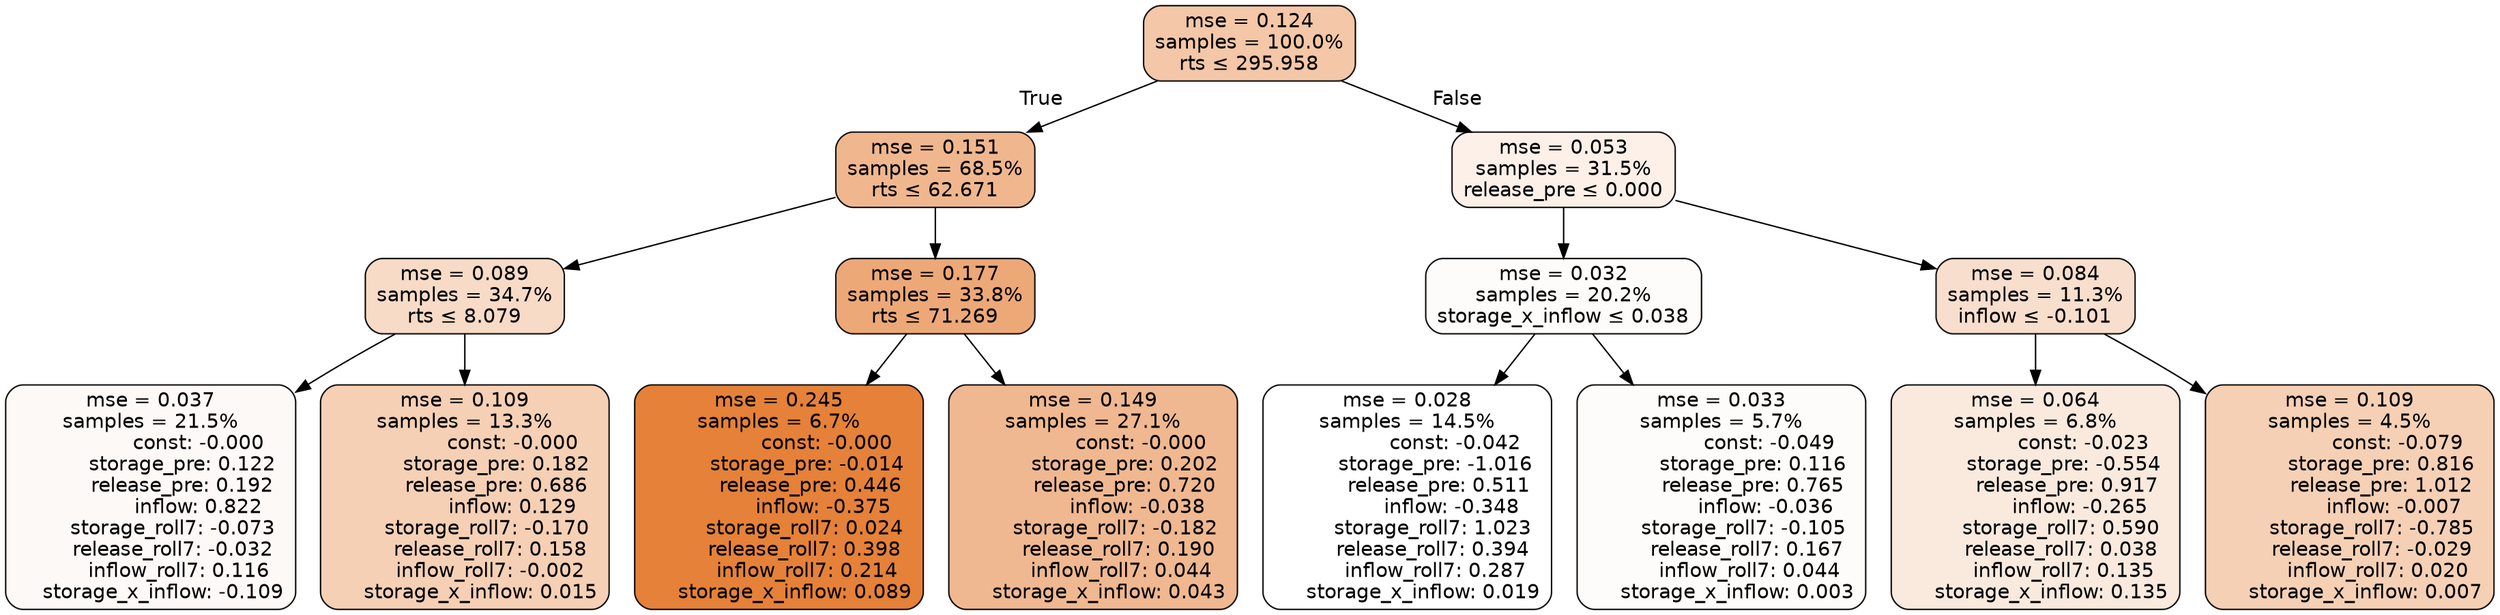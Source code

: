 digraph tree {
bgcolor="transparent"
node [shape=rectangle, style="filled, rounded", color="black", fontname=helvetica] ;
edge [fontname=helvetica] ;
	"0" [label="mse = 0.124
samples = 100.0%
rts &le; 295.958", fillcolor="#f3c7a7"]
	"1" [label="mse = 0.151
samples = 68.5%
rts &le; 62.671", fillcolor="#f0b78f"]
	"2" [label="mse = 0.089
samples = 34.7%
rts &le; 8.079", fillcolor="#f7dbc7"]
	"3" [label="mse = 0.037
samples = 21.5%
               const: -0.000
          storage_pre: 0.122
          release_pre: 0.192
               inflow: 0.822
       storage_roll7: -0.073
       release_roll7: -0.032
         inflow_roll7: 0.116
    storage_x_inflow: -0.109", fillcolor="#fdf9f7"]
	"4" [label="mse = 0.109
samples = 13.3%
               const: -0.000
          storage_pre: 0.182
          release_pre: 0.686
               inflow: 0.129
       storage_roll7: -0.170
        release_roll7: 0.158
        inflow_roll7: -0.002
     storage_x_inflow: 0.015", fillcolor="#f5d0b5"]
	"5" [label="mse = 0.177
samples = 33.8%
rts &le; 71.269", fillcolor="#eda877"]
	"6" [label="mse = 0.245
samples = 6.7%
               const: -0.000
         storage_pre: -0.014
          release_pre: 0.446
              inflow: -0.375
        storage_roll7: 0.024
        release_roll7: 0.398
         inflow_roll7: 0.214
     storage_x_inflow: 0.089", fillcolor="#e58139"]
	"7" [label="mse = 0.149
samples = 27.1%
               const: -0.000
          storage_pre: 0.202
          release_pre: 0.720
              inflow: -0.038
       storage_roll7: -0.182
        release_roll7: 0.190
         inflow_roll7: 0.044
     storage_x_inflow: 0.043", fillcolor="#f0b890"]
	"8" [label="mse = 0.053
samples = 31.5%
release_pre &le; 0.000", fillcolor="#fcf0e8"]
	"9" [label="mse = 0.032
samples = 20.2%
storage_x_inflow &le; 0.038", fillcolor="#fefcfb"]
	"10" [label="mse = 0.028
samples = 14.5%
               const: -0.042
         storage_pre: -1.016
          release_pre: 0.511
              inflow: -0.348
        storage_roll7: 1.023
        release_roll7: 0.394
         inflow_roll7: 0.287
     storage_x_inflow: 0.019", fillcolor="#ffffff"]
	"11" [label="mse = 0.033
samples = 5.7%
               const: -0.049
          storage_pre: 0.116
          release_pre: 0.765
              inflow: -0.036
       storage_roll7: -0.105
        release_roll7: 0.167
         inflow_roll7: 0.044
     storage_x_inflow: 0.003", fillcolor="#fefcfa"]
	"12" [label="mse = 0.084
samples = 11.3%
inflow &le; -0.101", fillcolor="#f8decc"]
	"13" [label="mse = 0.064
samples = 6.8%
               const: -0.023
         storage_pre: -0.554
          release_pre: 0.917
              inflow: -0.265
        storage_roll7: 0.590
        release_roll7: 0.038
         inflow_roll7: 0.135
     storage_x_inflow: 0.135", fillcolor="#faeade"]
	"14" [label="mse = 0.109
samples = 4.5%
               const: -0.079
          storage_pre: 0.816
          release_pre: 1.012
              inflow: -0.007
       storage_roll7: -0.785
       release_roll7: -0.029
         inflow_roll7: 0.020
     storage_x_inflow: 0.007", fillcolor="#f5d0b5"]

	"0" -> "1" [labeldistance=2.5, labelangle=45, headlabel="True"]
	"1" -> "2"
	"2" -> "3"
	"2" -> "4"
	"1" -> "5"
	"5" -> "6"
	"5" -> "7"
	"0" -> "8" [labeldistance=2.5, labelangle=-45, headlabel="False"]
	"8" -> "9"
	"9" -> "10"
	"9" -> "11"
	"8" -> "12"
	"12" -> "13"
	"12" -> "14"
}